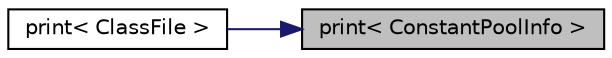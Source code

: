 digraph "print&lt; ConstantPoolInfo &gt;"
{
 // LATEX_PDF_SIZE
  edge [fontname="Helvetica",fontsize="10",labelfontname="Helvetica",labelfontsize="10"];
  node [fontname="Helvetica",fontsize="10",shape=record];
  rankdir="RL";
  Node1 [label="print\< ConstantPoolInfo \>",height=0.2,width=0.4,color="black", fillcolor="grey75", style="filled", fontcolor="black",tooltip=" "];
  Node1 -> Node2 [dir="back",color="midnightblue",fontsize="10",style="solid",fontname="Helvetica"];
  Node2 [label="print\< ClassFile \>",height=0.2,width=0.4,color="black", fillcolor="white", style="filled",URL="$_tipos_8cpp.html#a1ef736b1597d038edb321ae281afac76",tooltip=" "];
}
